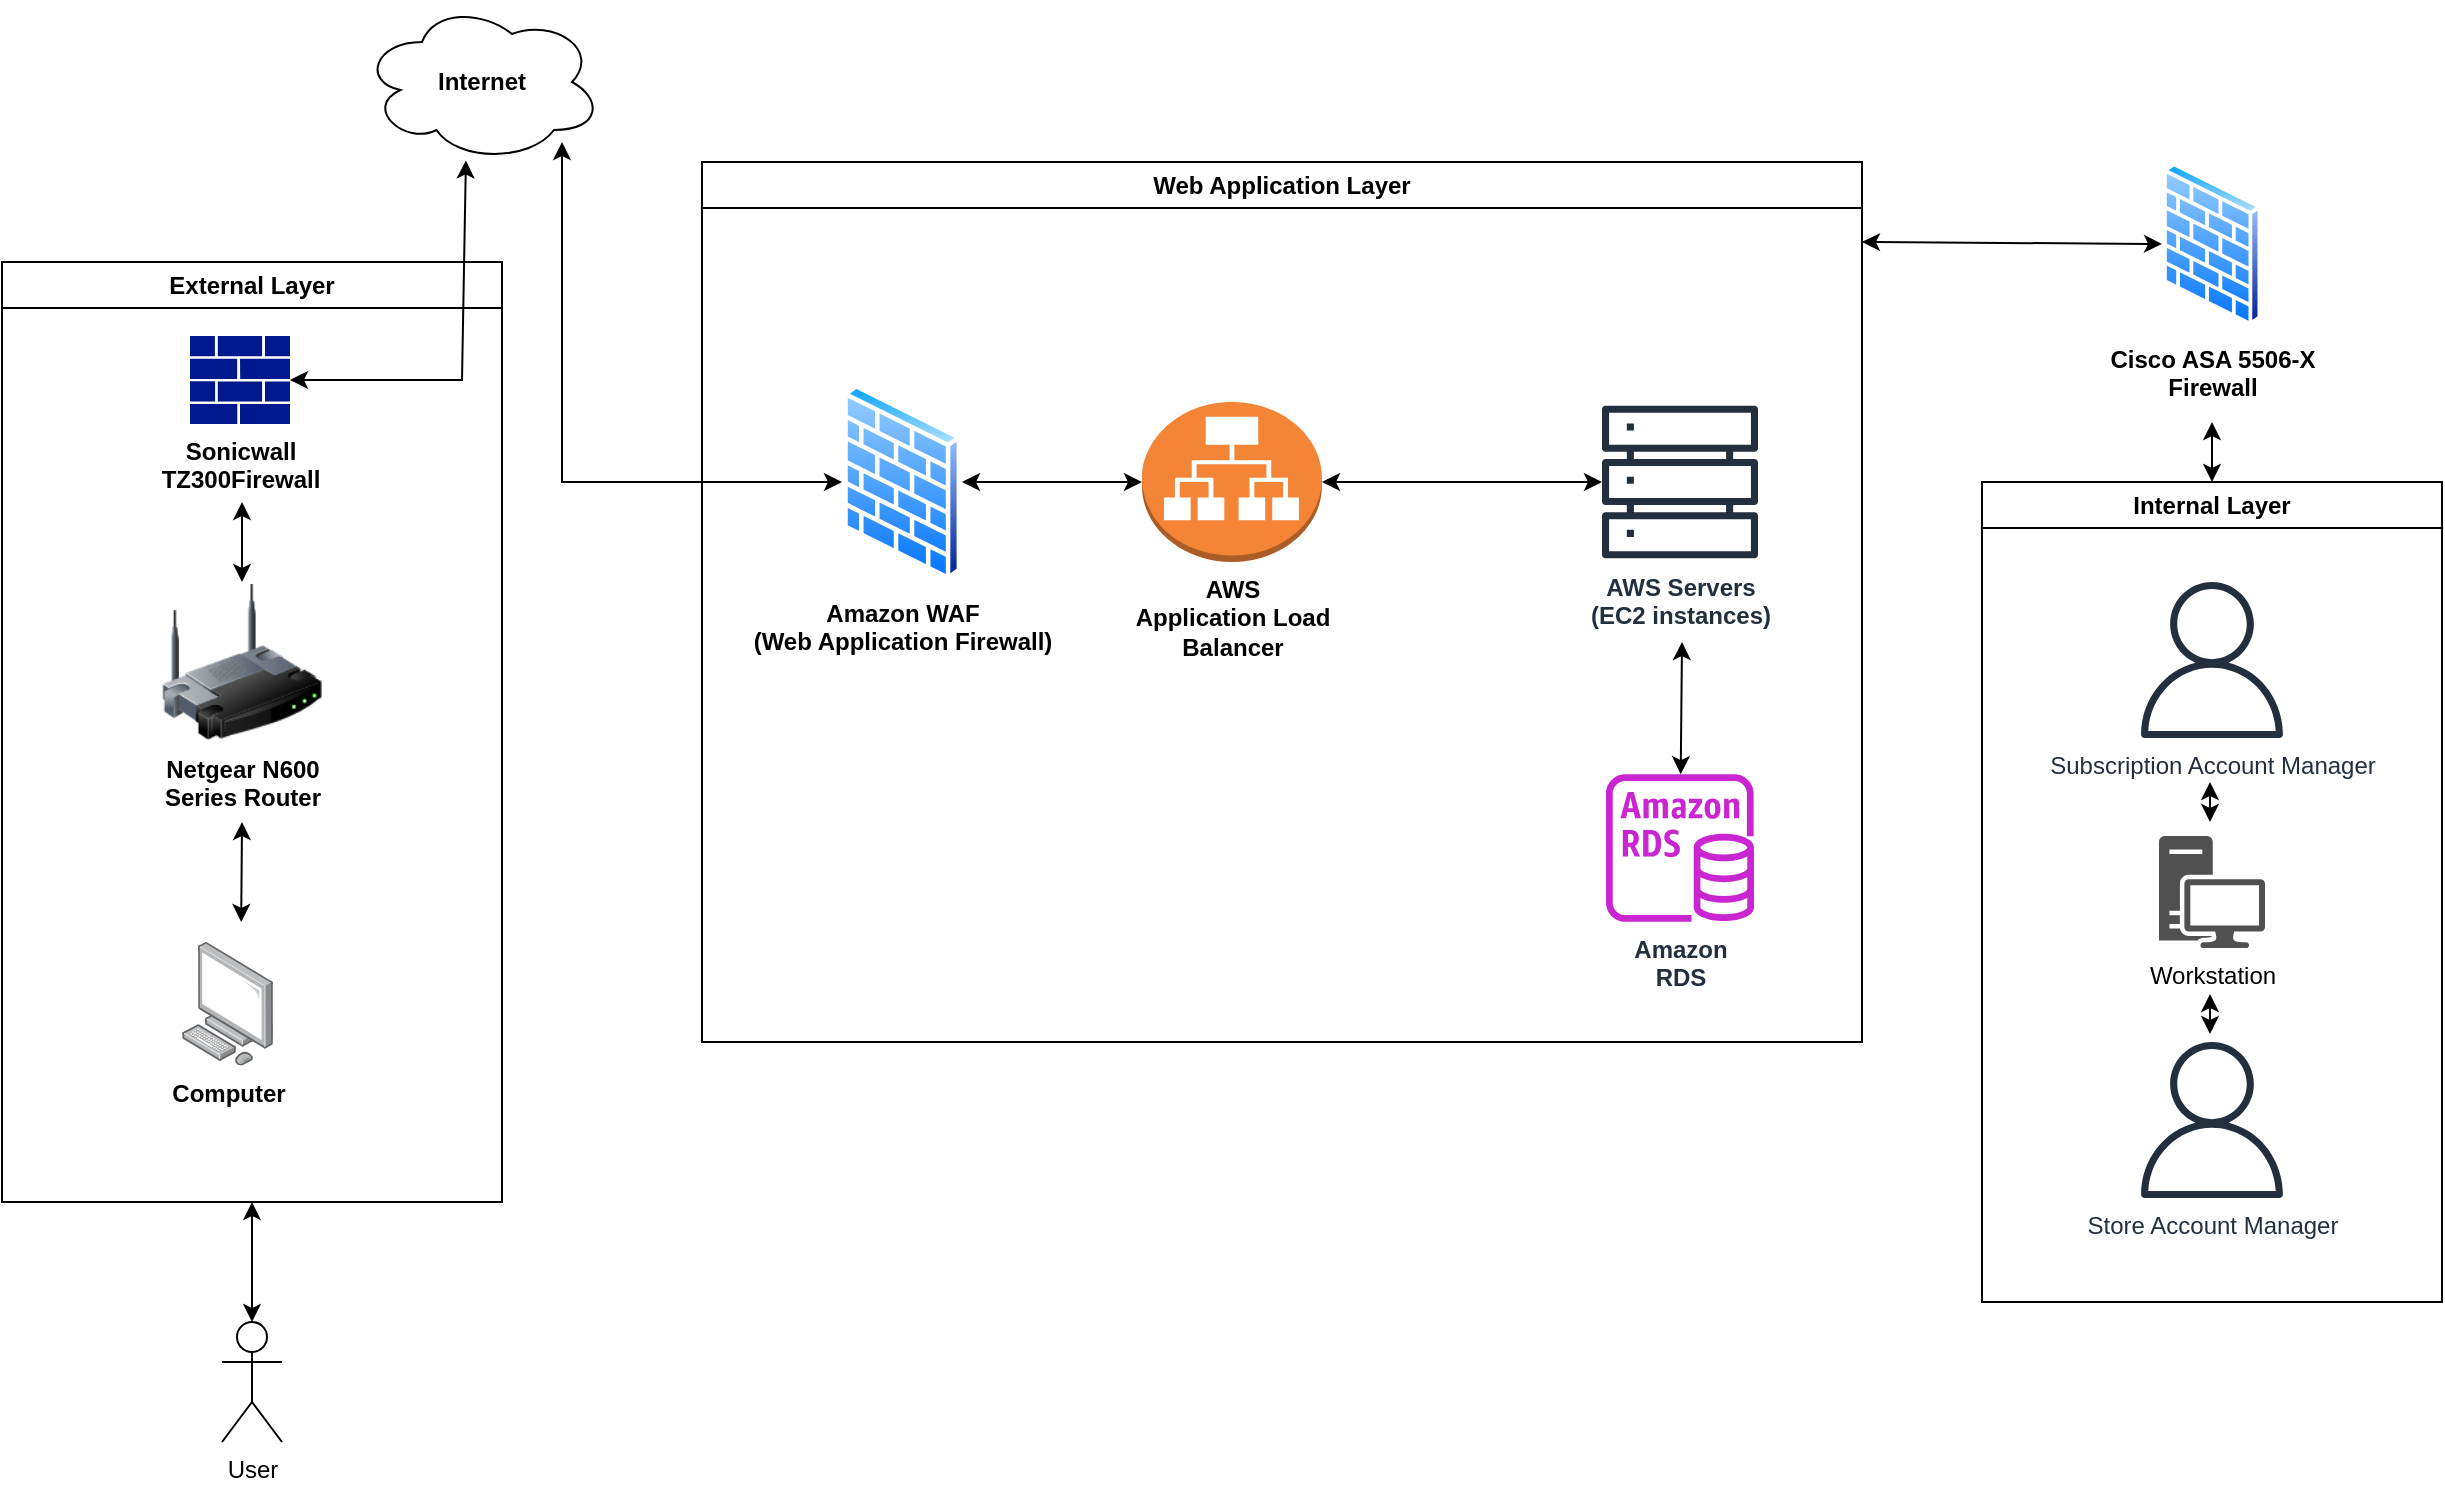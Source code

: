 <mxfile version="21.8.0" type="device">
  <diagram name="Page-1" id="Rfu0BaaKwuvkg1we4QOZ">
    <mxGraphModel dx="1683" dy="871" grid="0" gridSize="10" guides="1" tooltips="1" connect="1" arrows="0" fold="1" page="0" pageScale="1" pageWidth="850" pageHeight="1100" math="0" shadow="0">
      <root>
        <mxCell id="0" />
        <mxCell id="1" parent="0" />
        <mxCell id="ughghW78LbTsO4b4blCf-1" value="External Layer" style="swimlane;whiteSpace=wrap;html=1;" parent="1" vertex="1">
          <mxGeometry x="40" y="210" width="250" height="470" as="geometry" />
        </mxCell>
        <mxCell id="ughghW78LbTsO4b4blCf-3" value="&lt;b&gt;Sonicwall&lt;br&gt;TZ300Firewall&lt;/b&gt;" style="sketch=0;aspect=fixed;pointerEvents=1;shadow=0;dashed=0;html=1;strokeColor=none;labelPosition=center;verticalLabelPosition=bottom;verticalAlign=top;align=center;fillColor=#00188D;shape=mxgraph.mscae.enterprise.firewall" parent="ughghW78LbTsO4b4blCf-1" vertex="1">
          <mxGeometry x="94" y="37" width="50" height="44" as="geometry" />
        </mxCell>
        <mxCell id="ughghW78LbTsO4b4blCf-4" value="&lt;b&gt;Computer&lt;/b&gt;" style="image;points=[];aspect=fixed;html=1;align=center;shadow=0;dashed=0;image=img/lib/allied_telesis/computer_and_terminals/Personal_Computer.svg;" parent="ughghW78LbTsO4b4blCf-1" vertex="1">
          <mxGeometry x="90" y="340" width="45.6" height="61.8" as="geometry" />
        </mxCell>
        <mxCell id="ughghW78LbTsO4b4blCf-2" value="&lt;b&gt;Netgear N600&lt;br&gt;Series Router&lt;/b&gt;" style="image;html=1;image=img/lib/clip_art/networking/Wireless_Router_128x128.png" parent="ughghW78LbTsO4b4blCf-1" vertex="1">
          <mxGeometry x="80" y="160" width="80" height="80" as="geometry" />
        </mxCell>
        <mxCell id="ughghW78LbTsO4b4blCf-29" value="" style="endArrow=classic;html=1;rounded=0;startArrow=classic;startFill=1;" parent="ughghW78LbTsO4b4blCf-1" edge="1">
          <mxGeometry width="50" height="50" relative="1" as="geometry">
            <mxPoint x="119.6" y="330" as="sourcePoint" />
            <mxPoint x="120" y="280" as="targetPoint" />
          </mxGeometry>
        </mxCell>
        <mxCell id="ughghW78LbTsO4b4blCf-5" value="&lt;b&gt;Internet&lt;/b&gt;" style="ellipse;shape=cloud;whiteSpace=wrap;html=1;" parent="1" vertex="1">
          <mxGeometry x="220" y="80" width="120" height="80" as="geometry" />
        </mxCell>
        <mxCell id="ughghW78LbTsO4b4blCf-6" value="Web Application Layer" style="swimlane;whiteSpace=wrap;html=1;" parent="1" vertex="1">
          <mxGeometry x="390" y="160" width="580" height="440" as="geometry" />
        </mxCell>
        <mxCell id="ughghW78LbTsO4b4blCf-14" value="&lt;b&gt;Amazon WAF&lt;br&gt;(Web Application Firewall)&lt;/b&gt;" style="image;aspect=fixed;perimeter=ellipsePerimeter;html=1;align=center;shadow=0;dashed=0;spacingTop=3;image=img/lib/active_directory/firewall.svg;" parent="ughghW78LbTsO4b4blCf-6" vertex="1">
          <mxGeometry x="70" y="110.82" width="60" height="98.36" as="geometry" />
        </mxCell>
        <mxCell id="ughghW78LbTsO4b4blCf-52" value="&lt;b&gt;AWS&lt;br&gt;Application Load&lt;br&gt;Balancer&lt;/b&gt;" style="outlineConnect=0;dashed=0;verticalLabelPosition=bottom;verticalAlign=top;align=center;html=1;shape=mxgraph.aws3.application_load_balancer;fillColor=#F58536;gradientColor=none;" parent="ughghW78LbTsO4b4blCf-6" vertex="1">
          <mxGeometry x="220" y="120" width="90" height="80" as="geometry" />
        </mxCell>
        <mxCell id="ughghW78LbTsO4b4blCf-55" value="&lt;b&gt;Amazon&lt;br&gt;RDS&lt;/b&gt;" style="sketch=0;outlineConnect=0;fontColor=#232F3E;gradientColor=none;fillColor=#C925D1;strokeColor=none;dashed=0;verticalLabelPosition=bottom;verticalAlign=top;align=center;html=1;fontSize=12;fontStyle=0;aspect=fixed;pointerEvents=1;shape=mxgraph.aws4.rds_instance;" parent="ughghW78LbTsO4b4blCf-6" vertex="1">
          <mxGeometry x="452" y="306" width="74" height="74" as="geometry" />
        </mxCell>
        <mxCell id="ughghW78LbTsO4b4blCf-32" value="" style="endArrow=classic;startArrow=classic;html=1;rounded=0;exitX=1;exitY=0.5;exitDx=0;exitDy=0;entryX=0;entryY=0.5;entryDx=0;entryDy=0;entryPerimeter=0;" parent="ughghW78LbTsO4b4blCf-6" source="ughghW78LbTsO4b4blCf-14" target="ughghW78LbTsO4b4blCf-52" edge="1">
          <mxGeometry width="50" height="50" relative="1" as="geometry">
            <mxPoint x="140" y="250" as="sourcePoint" />
            <mxPoint x="240" y="250" as="targetPoint" />
          </mxGeometry>
        </mxCell>
        <mxCell id="SFOPmoYdR-mBfS13hCea-3" value="&lt;b&gt;AWS Servers&lt;br&gt;(EC2 instances)&lt;br&gt;&lt;/b&gt;" style="sketch=0;outlineConnect=0;fontColor=#232F3E;gradientColor=none;fillColor=#232F3D;strokeColor=none;dashed=0;verticalLabelPosition=bottom;verticalAlign=top;align=center;html=1;fontSize=12;fontStyle=0;aspect=fixed;pointerEvents=1;shape=mxgraph.aws4.servers;" parent="ughghW78LbTsO4b4blCf-6" vertex="1">
          <mxGeometry x="450" y="121" width="78" height="78" as="geometry" />
        </mxCell>
        <mxCell id="ughghW78LbTsO4b4blCf-57" value="" style="endArrow=classic;startArrow=classic;html=1;rounded=0;exitX=1;exitY=0.5;exitDx=0;exitDy=0;exitPerimeter=0;" parent="ughghW78LbTsO4b4blCf-6" source="ughghW78LbTsO4b4blCf-52" target="SFOPmoYdR-mBfS13hCea-3" edge="1">
          <mxGeometry width="50" height="50" relative="1" as="geometry">
            <mxPoint x="350" y="250" as="sourcePoint" />
            <mxPoint x="430" y="250" as="targetPoint" />
          </mxGeometry>
        </mxCell>
        <mxCell id="ughghW78LbTsO4b4blCf-7" value="&lt;b&gt;Cisco ASA 5506-X&lt;br&gt;Firewall&lt;/b&gt;" style="image;aspect=fixed;perimeter=ellipsePerimeter;html=1;align=center;shadow=0;dashed=0;spacingTop=3;image=img/lib/active_directory/firewall.svg;" parent="1" vertex="1">
          <mxGeometry x="1120" y="160" width="50" height="81.97" as="geometry" />
        </mxCell>
        <mxCell id="ughghW78LbTsO4b4blCf-25" value="Internal Layer" style="swimlane;whiteSpace=wrap;html=1;" parent="1" vertex="1">
          <mxGeometry x="1030" y="320" width="230" height="410" as="geometry" />
        </mxCell>
        <mxCell id="SFOPmoYdR-mBfS13hCea-8" value="Store Account Manager" style="sketch=0;outlineConnect=0;fontColor=#232F3E;gradientColor=none;fillColor=#232F3D;strokeColor=none;dashed=0;verticalLabelPosition=bottom;verticalAlign=top;align=center;html=1;fontSize=12;fontStyle=0;aspect=fixed;pointerEvents=1;shape=mxgraph.aws4.user;" parent="ughghW78LbTsO4b4blCf-25" vertex="1">
          <mxGeometry x="76" y="280" width="78" height="78" as="geometry" />
        </mxCell>
        <mxCell id="SFOPmoYdR-mBfS13hCea-9" value="Subscription Account Manager" style="sketch=0;outlineConnect=0;fontColor=#232F3E;gradientColor=none;fillColor=#232F3D;strokeColor=none;dashed=0;verticalLabelPosition=bottom;verticalAlign=top;align=center;html=1;fontSize=12;fontStyle=0;aspect=fixed;pointerEvents=1;shape=mxgraph.aws4.user;" parent="ughghW78LbTsO4b4blCf-25" vertex="1">
          <mxGeometry x="76" y="50" width="78" height="78" as="geometry" />
        </mxCell>
        <mxCell id="SFOPmoYdR-mBfS13hCea-10" value="Workstation" style="sketch=0;pointerEvents=1;shadow=0;dashed=0;html=1;strokeColor=none;fillColor=#505050;labelPosition=center;verticalLabelPosition=bottom;verticalAlign=top;outlineConnect=0;align=center;shape=mxgraph.office.devices.workstation;" parent="ughghW78LbTsO4b4blCf-25" vertex="1">
          <mxGeometry x="88.5" y="177" width="53" height="56" as="geometry" />
        </mxCell>
        <mxCell id="ughghW78LbTsO4b4blCf-27" value="User" style="shape=umlActor;verticalLabelPosition=bottom;verticalAlign=top;html=1;outlineConnect=0;" parent="1" vertex="1">
          <mxGeometry x="150" y="740" width="30" height="60" as="geometry" />
        </mxCell>
        <mxCell id="ughghW78LbTsO4b4blCf-30" value="" style="endArrow=classic;startArrow=classic;html=1;rounded=0;exitX=0.5;exitY=0;exitDx=0;exitDy=0;" parent="1" source="ughghW78LbTsO4b4blCf-2" edge="1">
          <mxGeometry width="50" height="50" relative="1" as="geometry">
            <mxPoint x="140" y="350" as="sourcePoint" />
            <mxPoint x="160" y="330" as="targetPoint" />
          </mxGeometry>
        </mxCell>
        <mxCell id="ughghW78LbTsO4b4blCf-31" value="" style="endArrow=classic;html=1;rounded=0;exitX=1;exitY=0.5;exitDx=0;exitDy=0;exitPerimeter=0;entryX=0.433;entryY=0.99;entryDx=0;entryDy=0;entryPerimeter=0;startArrow=classic;startFill=1;" parent="1" source="ughghW78LbTsO4b4blCf-3" target="ughghW78LbTsO4b4blCf-5" edge="1">
          <mxGeometry width="50" height="50" relative="1" as="geometry">
            <mxPoint x="230" y="290" as="sourcePoint" />
            <mxPoint x="280" y="240" as="targetPoint" />
            <Array as="points">
              <mxPoint x="270" y="269" />
            </Array>
          </mxGeometry>
        </mxCell>
        <mxCell id="ughghW78LbTsO4b4blCf-34" value="" style="endArrow=classic;html=1;rounded=0;entryX=0;entryY=0.5;entryDx=0;entryDy=0;startArrow=classic;startFill=1;" parent="1" target="ughghW78LbTsO4b4blCf-7" edge="1">
          <mxGeometry width="50" height="50" relative="1" as="geometry">
            <mxPoint x="970" y="200" as="sourcePoint" />
            <mxPoint x="1020" y="130" as="targetPoint" />
            <Array as="points" />
          </mxGeometry>
        </mxCell>
        <mxCell id="ughghW78LbTsO4b4blCf-35" value="" style="endArrow=classic;html=1;rounded=0;entryX=0.5;entryY=0;entryDx=0;entryDy=0;startArrow=classic;startFill=1;" parent="1" target="ughghW78LbTsO4b4blCf-25" edge="1">
          <mxGeometry width="50" height="50" relative="1" as="geometry">
            <mxPoint x="1145" y="290" as="sourcePoint" />
            <mxPoint x="1080" y="300" as="targetPoint" />
          </mxGeometry>
        </mxCell>
        <mxCell id="ughghW78LbTsO4b4blCf-36" value="" style="endArrow=classic;html=1;rounded=0;exitX=0.5;exitY=0;exitDx=0;exitDy=0;exitPerimeter=0;entryX=0.5;entryY=1;entryDx=0;entryDy=0;startArrow=classic;startFill=1;" parent="1" source="ughghW78LbTsO4b4blCf-27" target="ughghW78LbTsO4b4blCf-1" edge="1">
          <mxGeometry width="50" height="50" relative="1" as="geometry">
            <mxPoint x="330" y="810" as="sourcePoint" />
            <mxPoint x="270" y="690" as="targetPoint" />
            <Array as="points" />
          </mxGeometry>
        </mxCell>
        <mxCell id="SFOPmoYdR-mBfS13hCea-2" value="" style="endArrow=classic;startArrow=classic;html=1;rounded=0;exitX=0;exitY=0.5;exitDx=0;exitDy=0;" parent="1" source="ughghW78LbTsO4b4blCf-14" edge="1">
          <mxGeometry width="50" height="50" relative="1" as="geometry">
            <mxPoint x="710" y="390" as="sourcePoint" />
            <mxPoint x="320" y="150" as="targetPoint" />
            <Array as="points">
              <mxPoint x="320" y="320" />
            </Array>
          </mxGeometry>
        </mxCell>
        <mxCell id="SFOPmoYdR-mBfS13hCea-5" value="" style="endArrow=classic;startArrow=classic;html=1;rounded=0;" parent="1" source="ughghW78LbTsO4b4blCf-55" edge="1">
          <mxGeometry width="50" height="50" relative="1" as="geometry">
            <mxPoint x="710" y="390" as="sourcePoint" />
            <mxPoint x="880" y="400" as="targetPoint" />
          </mxGeometry>
        </mxCell>
        <mxCell id="SFOPmoYdR-mBfS13hCea-11" value="" style="endArrow=classic;startArrow=classic;html=1;rounded=0;" parent="1" edge="1">
          <mxGeometry width="50" height="50" relative="1" as="geometry">
            <mxPoint x="1144" y="490" as="sourcePoint" />
            <mxPoint x="1144" y="470" as="targetPoint" />
          </mxGeometry>
        </mxCell>
        <mxCell id="SFOPmoYdR-mBfS13hCea-12" value="" style="endArrow=classic;startArrow=classic;html=1;rounded=0;" parent="1" edge="1">
          <mxGeometry width="50" height="50" relative="1" as="geometry">
            <mxPoint x="1144" y="596" as="sourcePoint" />
            <mxPoint x="1144" y="576" as="targetPoint" />
          </mxGeometry>
        </mxCell>
      </root>
    </mxGraphModel>
  </diagram>
</mxfile>
